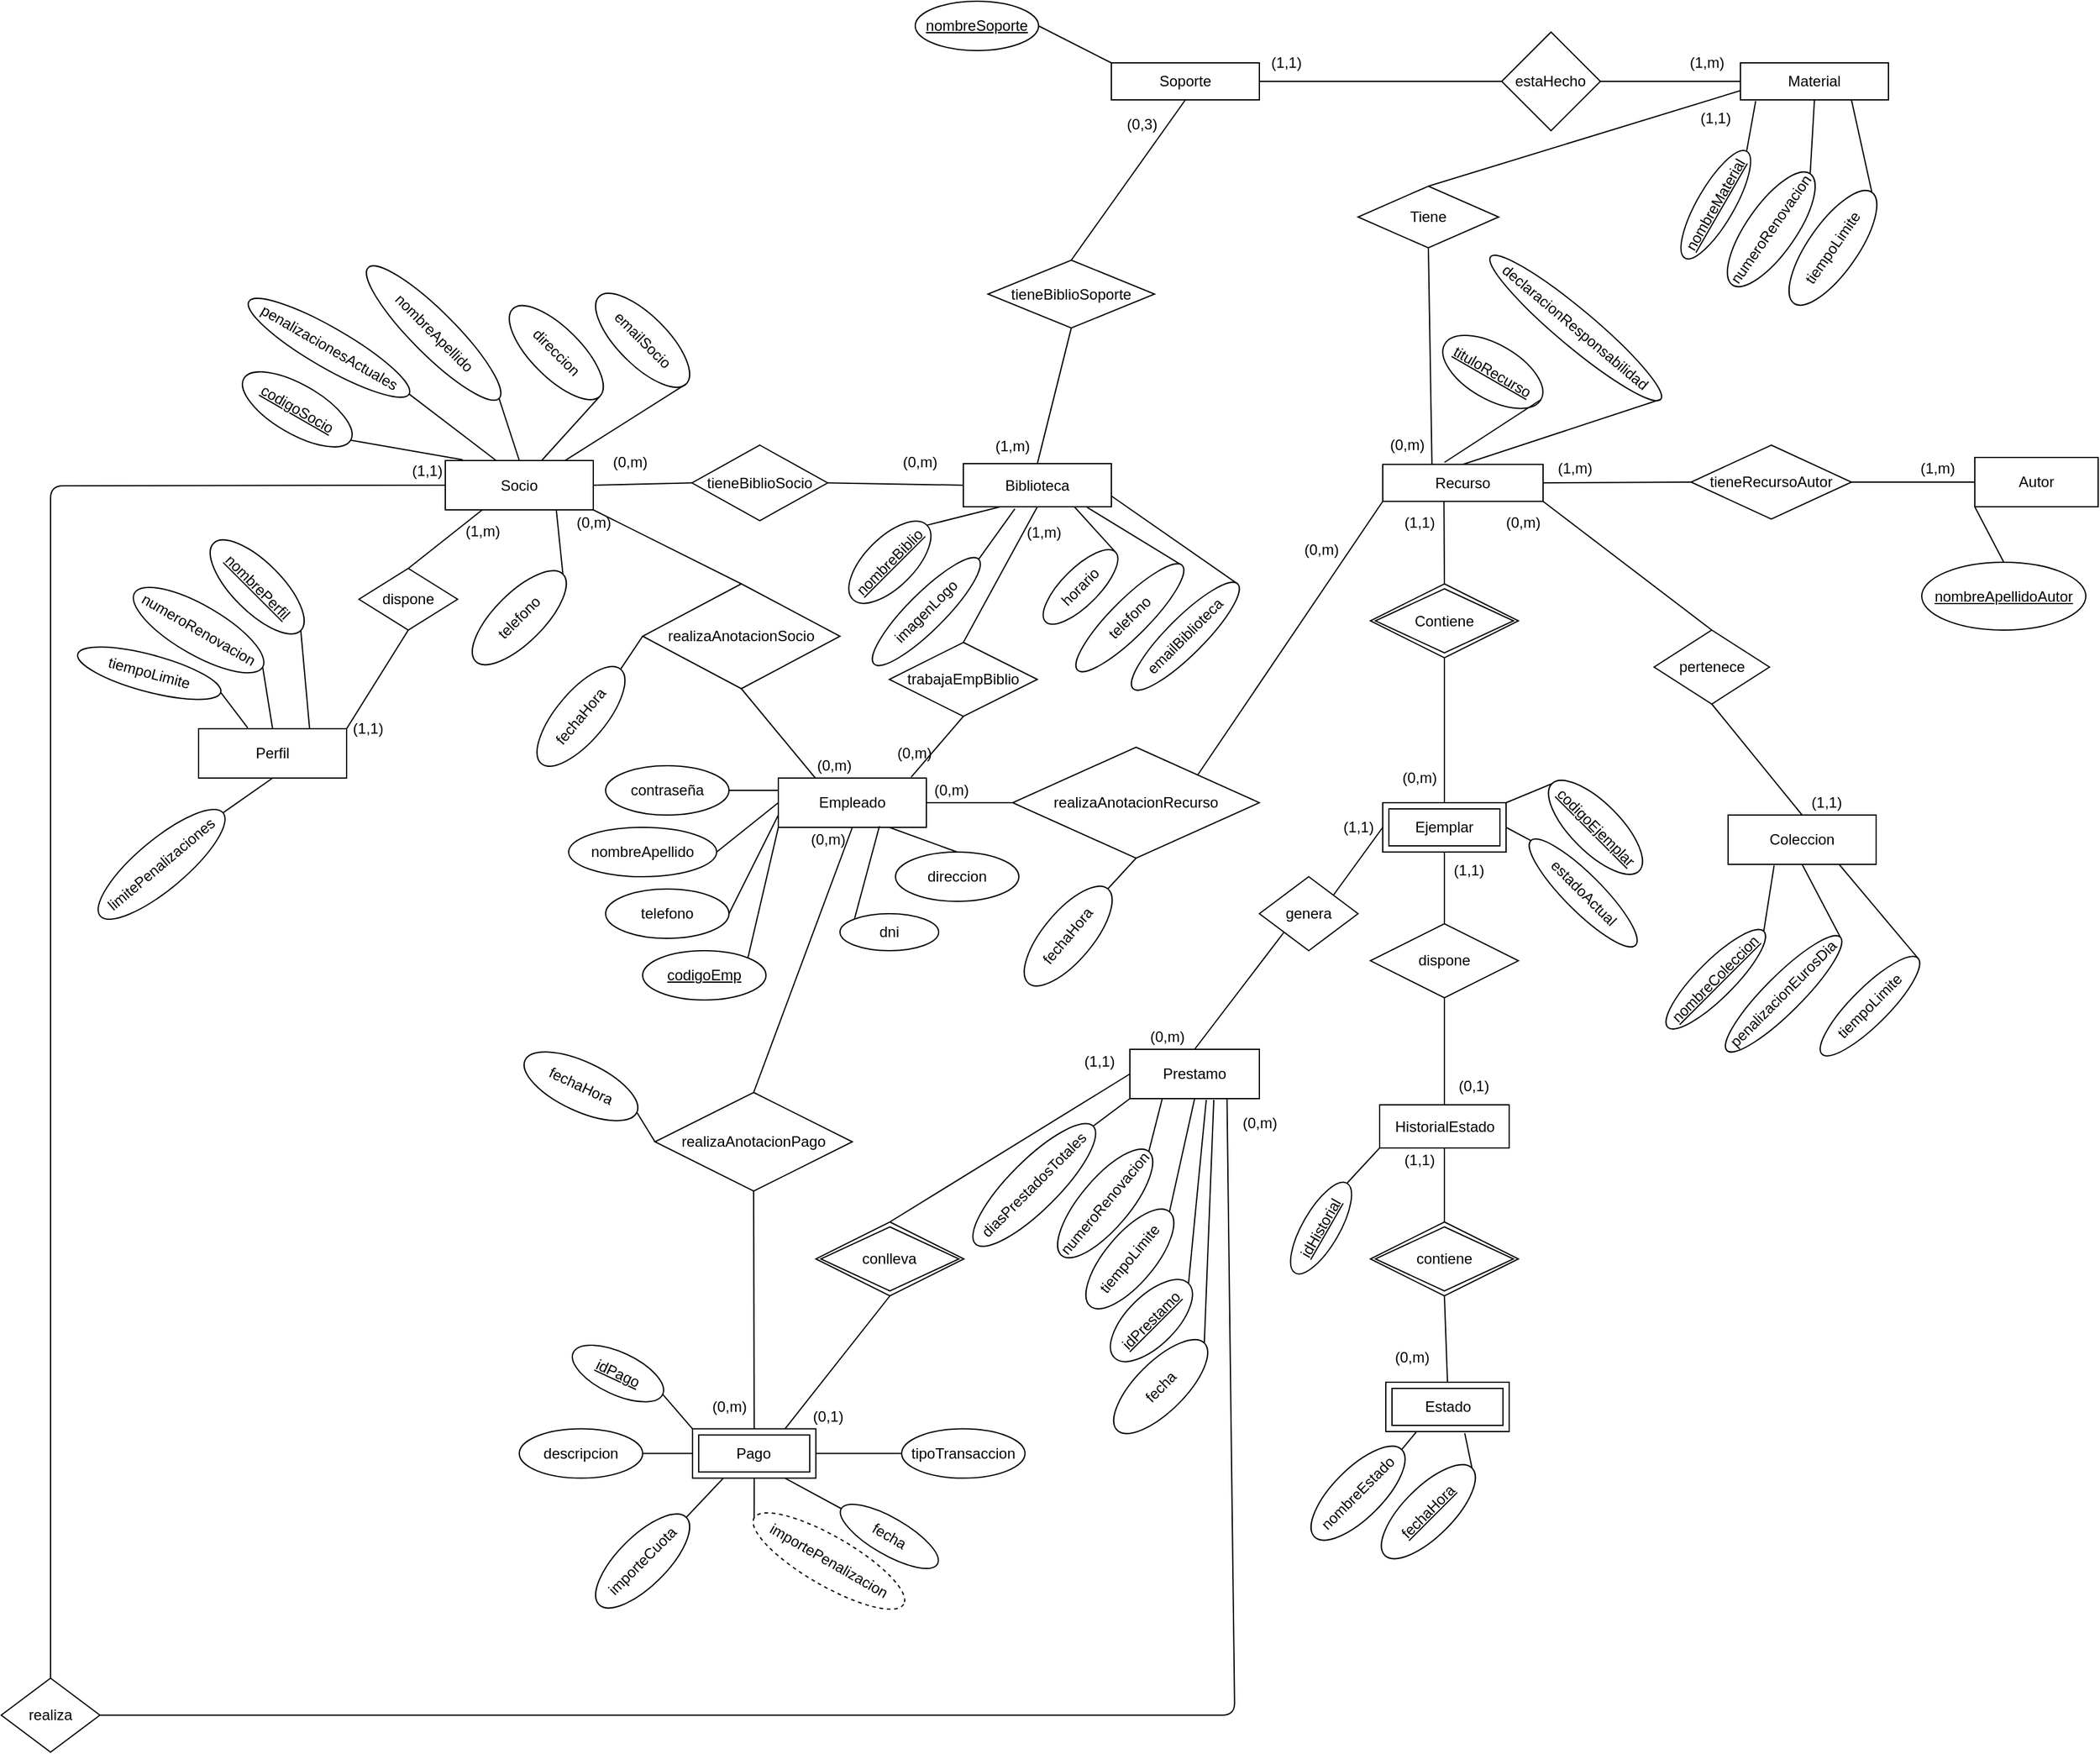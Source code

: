 <mxfile version="13.2.3" type="device"><diagram id="lYw08xDL2tOn-EIIfp8Q" name="Page-1"><mxGraphModel dx="2737" dy="2239" grid="1" gridSize="10" guides="1" tooltips="1" connect="1" arrows="1" fold="1" page="1" pageScale="1" pageWidth="827" pageHeight="1169" math="0" shadow="0"><root><mxCell id="0"/><mxCell id="1" parent="0"/><mxCell id="jGELF_K7Dp2h4Xt97F0r-1" value="Biblioteca" style="rounded=0;whiteSpace=wrap;html=1;" parent="1" vertex="1"><mxGeometry x="50" y="75" width="120" height="35" as="geometry"/></mxCell><mxCell id="jGELF_K7Dp2h4Xt97F0r-4" value="Recurso" style="rounded=0;whiteSpace=wrap;html=1;" parent="1" vertex="1"><mxGeometry x="390" y="75.63" width="130" height="30" as="geometry"/></mxCell><mxCell id="jGELF_K7Dp2h4Xt97F0r-10" value="" style="endArrow=none;html=1;exitX=0.5;exitY=1;exitDx=0;exitDy=0;entryX=0.5;entryY=0;entryDx=0;entryDy=0;" parent="1" source="jGELF_K7Dp2h4Xt97F0r-206" target="jGELF_K7Dp2h4Xt97F0r-203" edge="1"><mxGeometry width="50" height="50" relative="1" as="geometry"><mxPoint x="430" y="255" as="sourcePoint"/><mxPoint x="438.636" y="350" as="targetPoint"/></mxGeometry></mxCell><mxCell id="jGELF_K7Dp2h4Xt97F0r-13" value="" style="endArrow=none;html=1;exitX=0.382;exitY=1.011;exitDx=0;exitDy=0;entryX=0.5;entryY=0;entryDx=0;entryDy=0;exitPerimeter=0;" parent="1" source="jGELF_K7Dp2h4Xt97F0r-4" target="jGELF_K7Dp2h4Xt97F0r-206" edge="1"><mxGeometry width="50" height="50" relative="1" as="geometry"><mxPoint x="460" y="80" as="sourcePoint"/><mxPoint x="430" y="175" as="targetPoint"/></mxGeometry></mxCell><mxCell id="jGELF_K7Dp2h4Xt97F0r-26" value="" style="endArrow=none;html=1;entryX=0.5;entryY=1;entryDx=0;entryDy=0;exitX=0.5;exitY=0;exitDx=0;exitDy=0;" parent="1" source="4vIxwTHOeJKbY4NAeaMu-12" target="jGELF_K7Dp2h4Xt97F0r-203" edge="1"><mxGeometry width="50" height="50" relative="1" as="geometry"><mxPoint x="440" y="450" as="sourcePoint"/><mxPoint x="440" y="380" as="targetPoint"/></mxGeometry></mxCell><mxCell id="jGELF_K7Dp2h4Xt97F0r-29" value="" style="endArrow=none;html=1;entryX=0.5;entryY=1;entryDx=0;entryDy=0;exitX=0.5;exitY=0;exitDx=0;exitDy=0;" parent="1" source="4vIxwTHOeJKbY4NAeaMu-10" target="4vIxwTHOeJKbY4NAeaMu-12" edge="1"><mxGeometry width="50" height="50" relative="1" as="geometry"><mxPoint x="440" y="590" as="sourcePoint"/><mxPoint x="440" y="510" as="targetPoint"/></mxGeometry></mxCell><mxCell id="jGELF_K7Dp2h4Xt97F0r-30" value="" style="endArrow=none;html=1;entryX=0.5;entryY=1;entryDx=0;entryDy=0;exitX=0.5;exitY=0;exitDx=0;exitDy=0;" parent="1" source="jGELF_K7Dp2h4Xt97F0r-194" target="4vIxwTHOeJKbY4NAeaMu-10" edge="1"><mxGeometry width="50" height="50" relative="1" as="geometry"><mxPoint x="440" y="670" as="sourcePoint"/><mxPoint x="440" y="630" as="targetPoint"/></mxGeometry></mxCell><mxCell id="jGELF_K7Dp2h4Xt97F0r-31" value="" style="endArrow=none;html=1;entryX=0;entryY=0.5;entryDx=0;entryDy=0;exitX=1;exitY=0;exitDx=0;exitDy=0;" parent="1" source="jGELF_K7Dp2h4Xt97F0r-33" target="jGELF_K7Dp2h4Xt97F0r-203" edge="1"><mxGeometry width="50" height="50" relative="1" as="geometry"><mxPoint x="230" y="360" as="sourcePoint"/><mxPoint x="380" y="365" as="targetPoint"/></mxGeometry></mxCell><mxCell id="jGELF_K7Dp2h4Xt97F0r-33" value="genera" style="rhombus;whiteSpace=wrap;html=1;" parent="1" vertex="1"><mxGeometry x="290" y="410" width="80" height="60" as="geometry"/></mxCell><mxCell id="jGELF_K7Dp2h4Xt97F0r-34" value="" style="endArrow=none;html=1;entryX=0;entryY=1;entryDx=0;entryDy=0;exitX=0.5;exitY=0;exitDx=0;exitDy=0;" parent="1" source="4vIxwTHOeJKbY4NAeaMu-9" target="jGELF_K7Dp2h4Xt97F0r-33" edge="1"><mxGeometry width="50" height="50" relative="1" as="geometry"><mxPoint x="240" y="550" as="sourcePoint"/><mxPoint x="280" y="420" as="targetPoint"/></mxGeometry></mxCell><mxCell id="jGELF_K7Dp2h4Xt97F0r-38" value="" style="endArrow=none;html=1;entryX=0.5;entryY=1;entryDx=0;entryDy=0;exitX=0.5;exitY=0;exitDx=0;exitDy=0;" parent="1" source="jGELF_K7Dp2h4Xt97F0r-191" target="jGELF_K7Dp2h4Xt97F0r-194" edge="1"><mxGeometry width="50" height="50" relative="1" as="geometry"><mxPoint x="364" y="820" as="sourcePoint"/><mxPoint x="440" y="730" as="targetPoint"/></mxGeometry></mxCell><mxCell id="jGELF_K7Dp2h4Xt97F0r-40" value="Empleado" style="rounded=0;whiteSpace=wrap;html=1;" parent="1" vertex="1"><mxGeometry x="-100" y="330" width="120" height="40" as="geometry"/></mxCell><mxCell id="jGELF_K7Dp2h4Xt97F0r-44" value="" style="endArrow=none;html=1;entryX=0.5;entryY=1;entryDx=0;entryDy=0;exitX=0.5;exitY=0;exitDx=0;exitDy=0;" parent="1" source="jGELF_K7Dp2h4Xt97F0r-45" target="jGELF_K7Dp2h4Xt97F0r-1" edge="1"><mxGeometry width="50" height="50" relative="1" as="geometry"><mxPoint x="-70" y="260" as="sourcePoint"/><mxPoint x="80" y="200" as="targetPoint"/></mxGeometry></mxCell><mxCell id="jGELF_K7Dp2h4Xt97F0r-45" value="trabajaEmpBiblio" style="rhombus;whiteSpace=wrap;html=1;" parent="1" vertex="1"><mxGeometry x="-10" y="220" width="120" height="60" as="geometry"/></mxCell><mxCell id="jGELF_K7Dp2h4Xt97F0r-46" value="" style="endArrow=none;html=1;entryX=0.5;entryY=1;entryDx=0;entryDy=0;exitX=0.898;exitY=-0.021;exitDx=0;exitDy=0;exitPerimeter=0;" parent="1" source="jGELF_K7Dp2h4Xt97F0r-40" target="jGELF_K7Dp2h4Xt97F0r-45" edge="1"><mxGeometry width="50" height="50" relative="1" as="geometry"><mxPoint x="30" y="390" as="sourcePoint"/><mxPoint x="80" y="340" as="targetPoint"/></mxGeometry></mxCell><mxCell id="jGELF_K7Dp2h4Xt97F0r-50" value="Socio" style="rounded=0;whiteSpace=wrap;html=1;" parent="1" vertex="1"><mxGeometry x="-370" y="72.5" width="120" height="40" as="geometry"/></mxCell><mxCell id="jGELF_K7Dp2h4Xt97F0r-51" value="" style="endArrow=none;html=1;exitX=1;exitY=0.5;exitDx=0;exitDy=0;entryX=0;entryY=0.5;entryDx=0;entryDy=0;" parent="1" source="jGELF_K7Dp2h4Xt97F0r-52" target="jGELF_K7Dp2h4Xt97F0r-1" edge="1"><mxGeometry width="50" height="50" relative="1" as="geometry"><mxPoint x="130" y="180" as="sourcePoint"/><mxPoint x="70" y="90" as="targetPoint"/></mxGeometry></mxCell><mxCell id="jGELF_K7Dp2h4Xt97F0r-52" value="tieneBiblioSocio" style="rhombus;whiteSpace=wrap;html=1;" parent="1" vertex="1"><mxGeometry x="-170" y="60" width="110" height="61.25" as="geometry"/></mxCell><mxCell id="jGELF_K7Dp2h4Xt97F0r-53" value="" style="endArrow=none;html=1;entryX=0;entryY=0.5;entryDx=0;entryDy=0;exitX=1;exitY=0.5;exitDx=0;exitDy=0;" parent="1" source="jGELF_K7Dp2h4Xt97F0r-50" target="jGELF_K7Dp2h4Xt97F0r-52" edge="1"><mxGeometry width="50" height="50" relative="1" as="geometry"><mxPoint x="60" y="170" as="sourcePoint"/><mxPoint x="110" y="120" as="targetPoint"/></mxGeometry></mxCell><mxCell id="jGELF_K7Dp2h4Xt97F0r-60" value="" style="endArrow=none;html=1;exitX=1;exitY=0.5;exitDx=0;exitDy=0;entryX=0;entryY=0.5;entryDx=0;entryDy=0;" parent="1" source="jGELF_K7Dp2h4Xt97F0r-40" target="jGELF_K7Dp2h4Xt97F0r-61" edge="1"><mxGeometry width="50" height="50" relative="1" as="geometry"><mxPoint x="-40" y="570" as="sourcePoint"/><mxPoint x="160" y="390" as="targetPoint"/></mxGeometry></mxCell><mxCell id="jGELF_K7Dp2h4Xt97F0r-61" value="realizaAnotacionRecurso" style="rhombus;whiteSpace=wrap;html=1;" parent="1" vertex="1"><mxGeometry x="90" y="305" width="200" height="90" as="geometry"/></mxCell><mxCell id="jGELF_K7Dp2h4Xt97F0r-62" value="" style="endArrow=none;html=1;exitX=1;exitY=0;exitDx=0;exitDy=0;entryX=0;entryY=1;entryDx=0;entryDy=0;" parent="1" source="jGELF_K7Dp2h4Xt97F0r-61" target="jGELF_K7Dp2h4Xt97F0r-4" edge="1"><mxGeometry width="50" height="50" relative="1" as="geometry"><mxPoint x="60" y="340" as="sourcePoint"/><mxPoint x="110" y="290" as="targetPoint"/></mxGeometry></mxCell><mxCell id="jGELF_K7Dp2h4Xt97F0r-63" value="" style="endArrow=none;html=1;entryX=1;entryY=1;entryDx=0;entryDy=0;exitX=0.5;exitY=0;exitDx=0;exitDy=0;" parent="1" source="jGELF_K7Dp2h4Xt97F0r-64" target="jGELF_K7Dp2h4Xt97F0r-50" edge="1"><mxGeometry width="50" height="50" relative="1" as="geometry"><mxPoint x="-310" y="270" as="sourcePoint"/><mxPoint x="110" y="290" as="targetPoint"/></mxGeometry></mxCell><mxCell id="jGELF_K7Dp2h4Xt97F0r-64" value="realizaAnotacionSocio" style="rhombus;whiteSpace=wrap;html=1;" parent="1" vertex="1"><mxGeometry x="-210" y="172.5" width="160" height="85" as="geometry"/></mxCell><mxCell id="jGELF_K7Dp2h4Xt97F0r-65" value="" style="endArrow=none;html=1;entryX=0.5;entryY=1;entryDx=0;entryDy=0;exitX=0.25;exitY=0;exitDx=0;exitDy=0;" parent="1" source="jGELF_K7Dp2h4Xt97F0r-40" target="jGELF_K7Dp2h4Xt97F0r-64" edge="1"><mxGeometry width="50" height="50" relative="1" as="geometry"><mxPoint x="-170" y="570" as="sourcePoint"/><mxPoint x="110" y="620" as="targetPoint"/></mxGeometry></mxCell><mxCell id="jGELF_K7Dp2h4Xt97F0r-74" value="" style="endArrow=none;html=1;entryX=0;entryY=0.5;entryDx=0;entryDy=0;exitX=0.5;exitY=0;exitDx=0;exitDy=0;" parent="1" source="kVl1uM8LVe6dWOpL55aZ-2" target="4vIxwTHOeJKbY4NAeaMu-9" edge="1"><mxGeometry width="50" height="50" relative="1" as="geometry"><mxPoint x="340" y="780" as="sourcePoint"/><mxPoint x="215" y="590" as="targetPoint"/></mxGeometry></mxCell><mxCell id="jGELF_K7Dp2h4Xt97F0r-78" value="" style="endArrow=none;html=1;exitX=0.75;exitY=0;exitDx=0;exitDy=0;entryX=0.5;entryY=1;entryDx=0;entryDy=0;" parent="1" source="kVl1uM8LVe6dWOpL55aZ-1" target="kVl1uM8LVe6dWOpL55aZ-2" edge="1"><mxGeometry width="50" height="50" relative="1" as="geometry"><mxPoint x="-40" y="860" as="sourcePoint"/><mxPoint x="-20" y="760" as="targetPoint"/></mxGeometry></mxCell><mxCell id="jGELF_K7Dp2h4Xt97F0r-79" value="realizaAnotacionPago" style="rhombus;whiteSpace=wrap;html=1;" parent="1" vertex="1"><mxGeometry x="-200" y="585" width="160" height="80" as="geometry"/></mxCell><mxCell id="jGELF_K7Dp2h4Xt97F0r-80" value="" style="endArrow=none;html=1;entryX=0.5;entryY=1;entryDx=0;entryDy=0;exitX=0.5;exitY=0;exitDx=0;exitDy=0;" parent="1" source="jGELF_K7Dp2h4Xt97F0r-79" target="jGELF_K7Dp2h4Xt97F0r-40" edge="1"><mxGeometry width="50" height="50" relative="1" as="geometry"><mxPoint x="260" y="670" as="sourcePoint"/><mxPoint x="-100" y="610" as="targetPoint"/></mxGeometry></mxCell><mxCell id="jGELF_K7Dp2h4Xt97F0r-81" value="" style="endArrow=none;html=1;entryX=0.5;entryY=1;entryDx=0;entryDy=0;exitX=0.5;exitY=0;exitDx=0;exitDy=0;" parent="1" source="kVl1uM8LVe6dWOpL55aZ-1" target="jGELF_K7Dp2h4Xt97F0r-79" edge="1"><mxGeometry width="50" height="50" relative="1" as="geometry"><mxPoint x="-100" y="860" as="sourcePoint"/><mxPoint x="310" y="620" as="targetPoint"/></mxGeometry></mxCell><mxCell id="jGELF_K7Dp2h4Xt97F0r-84" value="realiza" style="rhombus;whiteSpace=wrap;html=1;" parent="1" vertex="1"><mxGeometry x="-730" y="1060" width="80" height="60" as="geometry"/></mxCell><mxCell id="jGELF_K7Dp2h4Xt97F0r-85" value="" style="endArrow=none;html=1;entryX=0;entryY=0.5;entryDx=0;entryDy=0;exitX=0.5;exitY=0;exitDx=0;exitDy=0;" parent="1" source="jGELF_K7Dp2h4Xt97F0r-84" target="jGELF_K7Dp2h4Xt97F0r-50" edge="1"><mxGeometry width="50" height="50" relative="1" as="geometry"><mxPoint x="260" y="690" as="sourcePoint"/><mxPoint x="310" y="640" as="targetPoint"/><Array as="points"><mxPoint x="-690" y="93"/></Array></mxGeometry></mxCell><mxCell id="jGELF_K7Dp2h4Xt97F0r-86" value="" style="endArrow=none;html=1;exitX=1;exitY=0.5;exitDx=0;exitDy=0;entryX=0.75;entryY=1;entryDx=0;entryDy=0;" parent="1" source="jGELF_K7Dp2h4Xt97F0r-84" target="4vIxwTHOeJKbY4NAeaMu-9" edge="1"><mxGeometry width="50" height="50" relative="1" as="geometry"><mxPoint x="260" y="890" as="sourcePoint"/><mxPoint x="265" y="590" as="targetPoint"/><Array as="points"><mxPoint x="-180" y="1090"/><mxPoint x="270" y="1090"/></Array></mxGeometry></mxCell><mxCell id="jGELF_K7Dp2h4Xt97F0r-108" value="Perfil" style="rounded=0;whiteSpace=wrap;html=1;" parent="1" vertex="1"><mxGeometry x="-570" y="290" width="120" height="40" as="geometry"/></mxCell><mxCell id="jGELF_K7Dp2h4Xt97F0r-112" value="" style="endArrow=none;html=1;entryX=1;entryY=1;entryDx=0;entryDy=0;exitX=0.5;exitY=0;exitDx=0;exitDy=0;" parent="1" source="jGELF_K7Dp2h4Xt97F0r-114" target="jGELF_K7Dp2h4Xt97F0r-4" edge="1"><mxGeometry width="50" height="50" relative="1" as="geometry"><mxPoint x="640" y="610" as="sourcePoint"/><mxPoint x="370" y="360" as="targetPoint"/></mxGeometry></mxCell><mxCell id="jGELF_K7Dp2h4Xt97F0r-113" value="Coleccion" style="rounded=0;whiteSpace=wrap;html=1;" parent="1" vertex="1"><mxGeometry x="670" y="360" width="120" height="40" as="geometry"/></mxCell><mxCell id="jGELF_K7Dp2h4Xt97F0r-114" value="pertenece" style="rhombus;whiteSpace=wrap;html=1;" parent="1" vertex="1"><mxGeometry x="610" y="210" width="93.54" height="60" as="geometry"/></mxCell><mxCell id="jGELF_K7Dp2h4Xt97F0r-115" value="" style="endArrow=none;html=1;entryX=0.5;entryY=1;entryDx=0;entryDy=0;exitX=0.5;exitY=0;exitDx=0;exitDy=0;" parent="1" source="jGELF_K7Dp2h4Xt97F0r-113" target="jGELF_K7Dp2h4Xt97F0r-114" edge="1"><mxGeometry width="50" height="50" relative="1" as="geometry"><mxPoint x="190" y="440" as="sourcePoint"/><mxPoint x="240" y="390" as="targetPoint"/></mxGeometry></mxCell><mxCell id="jGELF_K7Dp2h4Xt97F0r-118" value="&lt;u&gt;nombreColeccion&lt;/u&gt;" style="ellipse;whiteSpace=wrap;html=1;strokeColor=#000000;fillColor=#ffffff;gradientColor=#ffffff;rotation=-45;" parent="1" vertex="1"><mxGeometry x="605" y="478.17" width="110" height="30" as="geometry"/></mxCell><mxCell id="jGELF_K7Dp2h4Xt97F0r-119" value="" style="endArrow=none;html=1;exitX=1;exitY=0.5;exitDx=0;exitDy=0;entryX=0.311;entryY=1.021;entryDx=0;entryDy=0;entryPerimeter=0;" parent="1" source="jGELF_K7Dp2h4Xt97F0r-118" target="jGELF_K7Dp2h4Xt97F0r-113" edge="1"><mxGeometry width="50" height="50" relative="1" as="geometry"><mxPoint x="720" y="740" as="sourcePoint"/><mxPoint x="630" y="750" as="targetPoint"/></mxGeometry></mxCell><mxCell id="jGELF_K7Dp2h4Xt97F0r-120" value="penalizacionEurosDia" style="ellipse;whiteSpace=wrap;html=1;strokeColor=#000000;fillColor=#ffffff;gradientColor=#ffffff;rotation=-45;" parent="1" vertex="1"><mxGeometry x="650" y="490.0" width="130" height="30" as="geometry"/></mxCell><mxCell id="jGELF_K7Dp2h4Xt97F0r-121" value="" style="endArrow=none;html=1;exitX=1;exitY=0.5;exitDx=0;exitDy=0;entryX=0.5;entryY=1;entryDx=0;entryDy=0;" parent="1" source="jGELF_K7Dp2h4Xt97F0r-120" target="jGELF_K7Dp2h4Xt97F0r-113" edge="1"><mxGeometry width="50" height="50" relative="1" as="geometry"><mxPoint x="720" y="740" as="sourcePoint"/><mxPoint x="665" y="713" as="targetPoint"/></mxGeometry></mxCell><mxCell id="jGELF_K7Dp2h4Xt97F0r-123" value="numeroRenovacion" style="ellipse;whiteSpace=wrap;html=1;strokeColor=#000000;fillColor=#ffffff;gradientColor=#ffffff;rotation=30;" parent="1" vertex="1"><mxGeometry x="-630" y="190" width="120" height="40" as="geometry"/></mxCell><mxCell id="jGELF_K7Dp2h4Xt97F0r-128" value="" style="endArrow=none;html=1;entryX=0.5;entryY=0;entryDx=0;entryDy=0;exitX=1;exitY=0.5;exitDx=0;exitDy=0;" parent="1" source="jGELF_K7Dp2h4Xt97F0r-123" target="jGELF_K7Dp2h4Xt97F0r-108" edge="1"><mxGeometry width="50" height="50" relative="1" as="geometry"><mxPoint x="-370" y="230" as="sourcePoint"/><mxPoint x="-320" y="180" as="targetPoint"/></mxGeometry></mxCell><mxCell id="jGELF_K7Dp2h4Xt97F0r-131" value="numeroRenovacion" style="ellipse;whiteSpace=wrap;html=1;align=center;strokeColor=#000000;fillColor=#ffffff;gradientColor=#ffffff;rotation=-50;" parent="1" vertex="1"><mxGeometry x="110" y="655" width="110" height="40" as="geometry"/></mxCell><mxCell id="jGELF_K7Dp2h4Xt97F0r-133" value="" style="endArrow=none;html=1;exitX=1;exitY=0.5;exitDx=0;exitDy=0;entryX=0.25;entryY=1;entryDx=0;entryDy=0;" parent="1" source="jGELF_K7Dp2h4Xt97F0r-131" target="4vIxwTHOeJKbY4NAeaMu-9" edge="1"><mxGeometry width="50" height="50" relative="1" as="geometry"><mxPoint x="140" y="730" as="sourcePoint"/><mxPoint x="211" y="610" as="targetPoint"/></mxGeometry></mxCell><mxCell id="jGELF_K7Dp2h4Xt97F0r-134" value="tiempoLimite" style="ellipse;whiteSpace=wrap;html=1;align=center;strokeColor=#000000;fillColor=#ffffff;gradientColor=#ffffff;rotation=-50;" parent="1" vertex="1"><mxGeometry x="135" y="700" width="100" height="40" as="geometry"/></mxCell><mxCell id="jGELF_K7Dp2h4Xt97F0r-135" value="" style="endArrow=none;html=1;entryX=0.5;entryY=1;entryDx=0;entryDy=0;exitX=1;exitY=0.5;exitDx=0;exitDy=0;" parent="1" source="jGELF_K7Dp2h4Xt97F0r-134" target="4vIxwTHOeJKbY4NAeaMu-9" edge="1"><mxGeometry width="50" height="50" relative="1" as="geometry"><mxPoint x="140" y="730" as="sourcePoint"/><mxPoint x="240" y="590" as="targetPoint"/></mxGeometry></mxCell><mxCell id="jGELF_K7Dp2h4Xt97F0r-136" value="&lt;font style=&quot;font-size: 12px&quot;&gt;tiempoLimite&lt;br&gt;&lt;/font&gt;" style="ellipse;whiteSpace=wrap;html=1;strokeColor=#000000;fillColor=#ffffff;gradientColor=#ffffff;rotation=-55;" parent="1" vertex="1"><mxGeometry x="700" y="-120" width="110" height="40" as="geometry"/></mxCell><mxCell id="jGELF_K7Dp2h4Xt97F0r-138" value="&lt;font style=&quot;font-size: 12px&quot;&gt;tiempoLimite&lt;br&gt;&lt;/font&gt;" style="ellipse;whiteSpace=wrap;html=1;strokeColor=#000000;fillColor=#ffffff;gradientColor=#ffffff;rotation=-45;" parent="1" vertex="1"><mxGeometry x="730" y="500" width="110" height="30" as="geometry"/></mxCell><mxCell id="jGELF_K7Dp2h4Xt97F0r-139" value="" style="endArrow=none;html=1;entryX=0.75;entryY=1;entryDx=0;entryDy=0;exitX=1;exitY=0.5;exitDx=0;exitDy=0;" parent="1" source="jGELF_K7Dp2h4Xt97F0r-138" target="jGELF_K7Dp2h4Xt97F0r-113" edge="1"><mxGeometry width="50" height="50" relative="1" as="geometry"><mxPoint x="520" y="900" as="sourcePoint"/><mxPoint x="570" y="850" as="targetPoint"/></mxGeometry></mxCell><mxCell id="jGELF_K7Dp2h4Xt97F0r-140" value="tiempoLimite" style="ellipse;whiteSpace=wrap;html=1;strokeColor=#000000;fillColor=#ffffff;gradientColor=#ffffff;rotation=15;" parent="1" vertex="1"><mxGeometry x="-670" y="230" width="120" height="30" as="geometry"/></mxCell><mxCell id="jGELF_K7Dp2h4Xt97F0r-142" value="" style="endArrow=none;html=1;exitX=1;exitY=0.5;exitDx=0;exitDy=0;entryX=0.332;entryY=-0.016;entryDx=0;entryDy=0;entryPerimeter=0;" parent="1" source="jGELF_K7Dp2h4Xt97F0r-140" target="jGELF_K7Dp2h4Xt97F0r-108" edge="1"><mxGeometry width="50" height="50" relative="1" as="geometry"><mxPoint x="-450" y="310" as="sourcePoint"/><mxPoint x="-400" y="260" as="targetPoint"/></mxGeometry></mxCell><mxCell id="jGELF_K7Dp2h4Xt97F0r-146" value="&lt;u&gt;nombreBiblio&lt;/u&gt;" style="ellipse;whiteSpace=wrap;html=1;strokeColor=#000000;fillColor=#ffffff;gradientColor=#ffffff;rotation=-45;" parent="1" vertex="1"><mxGeometry x="-52.07" y="135" width="85" height="40" as="geometry"/></mxCell><mxCell id="jGELF_K7Dp2h4Xt97F0r-147" value="" style="endArrow=none;html=1;entryX=0.25;entryY=1;entryDx=0;entryDy=0;exitX=1;exitY=0.5;exitDx=0;exitDy=0;" parent="1" source="jGELF_K7Dp2h4Xt97F0r-146" target="jGELF_K7Dp2h4Xt97F0r-1" edge="1"><mxGeometry width="50" height="50" relative="1" as="geometry"><mxPoint x="150" y="330" as="sourcePoint"/><mxPoint x="200" y="280" as="targetPoint"/></mxGeometry></mxCell><mxCell id="jGELF_K7Dp2h4Xt97F0r-149" value="imagenLogo" style="ellipse;whiteSpace=wrap;html=1;strokeColor=#000000;fillColor=#ffffff;gradientColor=#ffffff;rotation=-45;" parent="1" vertex="1"><mxGeometry x="-40" y="180" width="120" height="30" as="geometry"/></mxCell><mxCell id="jGELF_K7Dp2h4Xt97F0r-150" value="" style="endArrow=none;html=1;entryX=0.348;entryY=1.049;entryDx=0;entryDy=0;entryPerimeter=0;exitX=1;exitY=0.5;exitDx=0;exitDy=0;" parent="1" source="jGELF_K7Dp2h4Xt97F0r-149" target="jGELF_K7Dp2h4Xt97F0r-1" edge="1"><mxGeometry width="50" height="50" relative="1" as="geometry"><mxPoint x="150" y="330" as="sourcePoint"/><mxPoint x="200" y="280" as="targetPoint"/></mxGeometry></mxCell><mxCell id="jGELF_K7Dp2h4Xt97F0r-151" value="horario" style="ellipse;whiteSpace=wrap;html=1;strokeColor=#000000;fillColor=#ffffff;gradientColor=#ffffff;rotation=-45;" parent="1" vertex="1"><mxGeometry x="105" y="160" width="80" height="30" as="geometry"/></mxCell><mxCell id="jGELF_K7Dp2h4Xt97F0r-152" value="" style="endArrow=none;html=1;entryX=0.75;entryY=1;entryDx=0;entryDy=0;exitX=1;exitY=0.5;exitDx=0;exitDy=0;" parent="1" source="jGELF_K7Dp2h4Xt97F0r-151" target="jGELF_K7Dp2h4Xt97F0r-1" edge="1"><mxGeometry width="50" height="50" relative="1" as="geometry"><mxPoint x="150" y="330" as="sourcePoint"/><mxPoint x="200" y="280" as="targetPoint"/></mxGeometry></mxCell><mxCell id="jGELF_K7Dp2h4Xt97F0r-153" value="" style="endArrow=none;html=1;entryX=0.836;entryY=1.013;entryDx=0;entryDy=0;entryPerimeter=0;exitX=1;exitY=0.5;exitDx=0;exitDy=0;" parent="1" source="jGELF_K7Dp2h4Xt97F0r-154" target="jGELF_K7Dp2h4Xt97F0r-1" edge="1"><mxGeometry width="50" height="50" relative="1" as="geometry"><mxPoint x="150" y="330" as="sourcePoint"/><mxPoint x="200" y="280" as="targetPoint"/></mxGeometry></mxCell><mxCell id="jGELF_K7Dp2h4Xt97F0r-154" value="telefono" style="ellipse;whiteSpace=wrap;html=1;strokeColor=#000000;fillColor=#ffffff;gradientColor=#ffffff;rotation=-45;" parent="1" vertex="1"><mxGeometry x="125" y="185" width="120" height="30" as="geometry"/></mxCell><mxCell id="jGELF_K7Dp2h4Xt97F0r-155" value="emailBiblioteca" style="ellipse;whiteSpace=wrap;html=1;strokeColor=#000000;fillColor=#ffffff;gradientColor=#ffffff;rotation=-45;" parent="1" vertex="1"><mxGeometry x="170" y="200" width="120" height="30" as="geometry"/></mxCell><mxCell id="jGELF_K7Dp2h4Xt97F0r-156" value="" style="endArrow=none;html=1;entryX=1;entryY=0.75;entryDx=0;entryDy=0;exitX=1;exitY=0.5;exitDx=0;exitDy=0;" parent="1" source="jGELF_K7Dp2h4Xt97F0r-155" target="jGELF_K7Dp2h4Xt97F0r-1" edge="1"><mxGeometry width="50" height="50" relative="1" as="geometry"><mxPoint x="150" y="330" as="sourcePoint"/><mxPoint x="200" y="280" as="targetPoint"/></mxGeometry></mxCell><mxCell id="jGELF_K7Dp2h4Xt97F0r-158" value="&lt;u&gt;tituloRecurso&lt;/u&gt;" style="ellipse;whiteSpace=wrap;html=1;strokeColor=#000000;fillColor=#ffffff;gradientColor=#ffffff;rotation=30;" parent="1" vertex="1"><mxGeometry x="434.25" y="-21.54" width="90" height="44.33" as="geometry"/></mxCell><mxCell id="jGELF_K7Dp2h4Xt97F0r-159" value="" style="endArrow=none;html=1;exitX=1;exitY=0.5;exitDx=0;exitDy=0;entryX=0.385;entryY=-0.054;entryDx=0;entryDy=0;entryPerimeter=0;" parent="1" source="jGELF_K7Dp2h4Xt97F0r-158" target="jGELF_K7Dp2h4Xt97F0r-4" edge="1"><mxGeometry width="50" height="50" relative="1" as="geometry"><mxPoint x="510" y="360" as="sourcePoint"/><mxPoint x="428" y="80" as="targetPoint"/></mxGeometry></mxCell><mxCell id="jGELF_K7Dp2h4Xt97F0r-164" value="" style="endArrow=none;html=1;entryX=0;entryY=0.5;entryDx=0;entryDy=0;exitX=1;exitY=0.5;exitDx=0;exitDy=0;" parent="1" source="4vIxwTHOeJKbY4NAeaMu-2" target="4vIxwTHOeJKbY4NAeaMu-5" edge="1"><mxGeometry width="50" height="50" relative="1" as="geometry"><mxPoint x="780" y="110" as="sourcePoint"/><mxPoint x="860" y="90" as="targetPoint"/></mxGeometry></mxCell><mxCell id="jGELF_K7Dp2h4Xt97F0r-167" value="" style="endArrow=none;html=1;exitX=1;exitY=0.5;exitDx=0;exitDy=0;entryX=0;entryY=0.5;entryDx=0;entryDy=0;" parent="1" source="jGELF_K7Dp2h4Xt97F0r-4" target="4vIxwTHOeJKbY4NAeaMu-2" edge="1"><mxGeometry width="50" height="50" relative="1" as="geometry"><mxPoint x="490" y="20" as="sourcePoint"/><mxPoint x="620" y="100" as="targetPoint"/></mxGeometry></mxCell><mxCell id="jGELF_K7Dp2h4Xt97F0r-169" value="nombreApellidoAutor" style="ellipse;whiteSpace=wrap;html=1;align=center;fontStyle=4;strokeColor=#000000;fillColor=#ffffff;gradientColor=#ffffff;rotation=0;" parent="1" vertex="1"><mxGeometry x="827" y="155" width="133" height="55" as="geometry"/></mxCell><mxCell id="jGELF_K7Dp2h4Xt97F0r-170" value="" style="endArrow=none;html=1;entryX=0.5;entryY=0;entryDx=0;entryDy=0;exitX=0;exitY=1;exitDx=0;exitDy=0;" parent="1" source="4vIxwTHOeJKbY4NAeaMu-5" target="jGELF_K7Dp2h4Xt97F0r-169" edge="1"><mxGeometry width="50" height="50" relative="1" as="geometry"><mxPoint x="850" y="110" as="sourcePoint"/><mxPoint x="540" y="-130" as="targetPoint"/></mxGeometry></mxCell><mxCell id="jGELF_K7Dp2h4Xt97F0r-171" value="declaracionResponsabilidad" style="ellipse;whiteSpace=wrap;html=1;strokeColor=#000000;fillColor=#ffffff;gradientColor=#ffffff;rotation=40;" parent="1" vertex="1"><mxGeometry x="456.46" y="-50" width="180" height="30" as="geometry"/></mxCell><mxCell id="jGELF_K7Dp2h4Xt97F0r-172" value="" style="endArrow=none;html=1;entryX=1;entryY=0.5;entryDx=0;entryDy=0;exitX=0.5;exitY=0;exitDx=0;exitDy=0;" parent="1" source="jGELF_K7Dp2h4Xt97F0r-4" target="jGELF_K7Dp2h4Xt97F0r-171" edge="1"><mxGeometry width="50" height="50" relative="1" as="geometry"><mxPoint x="490" y="20" as="sourcePoint"/><mxPoint x="540" y="-30" as="targetPoint"/></mxGeometry></mxCell><mxCell id="jGELF_K7Dp2h4Xt97F0r-181" value="" style="endArrow=none;html=1;exitX=1;exitY=0;exitDx=0;exitDy=0;entryX=0;entryY=0.5;entryDx=0;entryDy=0;" parent="1" source="jGELF_K7Dp2h4Xt97F0r-203" target="jGELF_K7Dp2h4Xt97F0r-182" edge="1"><mxGeometry width="50" height="50" relative="1" as="geometry"><mxPoint x="410" y="350" as="sourcePoint"/><mxPoint x="400" y="290" as="targetPoint"/></mxGeometry></mxCell><mxCell id="jGELF_K7Dp2h4Xt97F0r-182" value="codigoEjemplar" style="ellipse;whiteSpace=wrap;html=1;align=center;fontStyle=4;rotation=45;" parent="1" vertex="1"><mxGeometry x="512.5" y="350" width="100" height="40" as="geometry"/></mxCell><mxCell id="jGELF_K7Dp2h4Xt97F0r-183" value="" style="endArrow=none;html=1;entryX=0;entryY=0.5;entryDx=0;entryDy=0;exitX=1;exitY=0.5;exitDx=0;exitDy=0;" parent="1" source="jGELF_K7Dp2h4Xt97F0r-203" target="jGELF_K7Dp2h4Xt97F0r-184" edge="1"><mxGeometry width="50" height="50" relative="1" as="geometry"><mxPoint x="500" y="358" as="sourcePoint"/><mxPoint x="480" y="320" as="targetPoint"/></mxGeometry></mxCell><mxCell id="jGELF_K7Dp2h4Xt97F0r-184" value="estadoActual" style="ellipse;whiteSpace=wrap;html=1;rotation=45;" parent="1" vertex="1"><mxGeometry x="492.5" y="408.17" width="120" height="30" as="geometry"/></mxCell><mxCell id="jGELF_K7Dp2h4Xt97F0r-186" value="idHistorial" style="ellipse;whiteSpace=wrap;html=1;align=center;fontStyle=4;strokeColor=#000000;fillColor=#ffffff;gradientColor=#ffffff;rotation=-60;" parent="1" vertex="1"><mxGeometry x="298" y="680" width="84" height="30" as="geometry"/></mxCell><mxCell id="jGELF_K7Dp2h4Xt97F0r-187" value="" style="endArrow=none;html=1;entryX=1;entryY=0.5;entryDx=0;entryDy=0;exitX=0;exitY=1;exitDx=0;exitDy=0;" parent="1" source="4vIxwTHOeJKbY4NAeaMu-10" target="jGELF_K7Dp2h4Xt97F0r-186" edge="1"><mxGeometry width="50" height="50" relative="1" as="geometry"><mxPoint x="407.5" y="590" as="sourcePoint"/><mxPoint x="530" y="560" as="targetPoint"/></mxGeometry></mxCell><mxCell id="jGELF_K7Dp2h4Xt97F0r-190" value="" style="endArrow=none;html=1;exitX=1;exitY=0.5;exitDx=0;exitDy=0;entryX=0.25;entryY=1;entryDx=0;entryDy=0;" parent="1" source="jGELF_K7Dp2h4Xt97F0r-200" target="jGELF_K7Dp2h4Xt97F0r-191" edge="1"><mxGeometry width="50" height="50" relative="1" as="geometry"><mxPoint x="355.355" y="889.645" as="sourcePoint"/><mxPoint x="354" y="851" as="targetPoint"/></mxGeometry></mxCell><mxCell id="jGELF_K7Dp2h4Xt97F0r-191" value="Estado" style="shape=ext;margin=3;double=1;whiteSpace=wrap;html=1;align=center;strokeColor=#000000;fillColor=#ffffff;gradientColor=#ffffff;" parent="1" vertex="1"><mxGeometry x="392.5" y="820.0" width="100" height="40" as="geometry"/></mxCell><mxCell id="jGELF_K7Dp2h4Xt97F0r-194" value="contiene" style="shape=rhombus;double=1;perimeter=rhombusPerimeter;whiteSpace=wrap;html=1;align=center;strokeColor=#000000;fillColor=#ffffff;gradientColor=#ffffff;" parent="1" vertex="1"><mxGeometry x="380" y="690" width="120" height="60" as="geometry"/></mxCell><mxCell id="jGELF_K7Dp2h4Xt97F0r-196" value="" style="endArrow=none;html=1;entryX=0.64;entryY=1.033;entryDx=0;entryDy=0;entryPerimeter=0;exitX=1;exitY=0.5;exitDx=0;exitDy=0;" parent="1" source="jGELF_K7Dp2h4Xt97F0r-197" target="jGELF_K7Dp2h4Xt97F0r-191" edge="1"><mxGeometry width="50" height="50" relative="1" as="geometry"><mxPoint x="415" y="916.699" as="sourcePoint"/><mxPoint x="530" y="800" as="targetPoint"/></mxGeometry></mxCell><mxCell id="jGELF_K7Dp2h4Xt97F0r-197" value="fechaHora" style="ellipse;whiteSpace=wrap;html=1;align=center;fontStyle=4;strokeColor=#000000;fillColor=#ffffff;gradientColor=#ffffff;rotation=-45;" parent="1" vertex="1"><mxGeometry x="377" y="905" width="100" height="40" as="geometry"/></mxCell><mxCell id="jGELF_K7Dp2h4Xt97F0r-200" value="nombreEstado" style="ellipse;whiteSpace=wrap;html=1;align=center;strokeColor=#000000;fillColor=#ffffff;gradientColor=#ffffff;rotation=-45;" parent="1" vertex="1"><mxGeometry x="320" y="890" width="100" height="40" as="geometry"/></mxCell><mxCell id="jGELF_K7Dp2h4Xt97F0r-203" value="Ejemplar" style="shape=ext;margin=3;double=1;whiteSpace=wrap;html=1;align=center;strokeColor=#000000;fillColor=#ffffff;gradientColor=#ffffff;" parent="1" vertex="1"><mxGeometry x="390" y="350" width="100" height="40" as="geometry"/></mxCell><mxCell id="jGELF_K7Dp2h4Xt97F0r-206" value="Contiene" style="shape=rhombus;double=1;perimeter=rhombusPerimeter;whiteSpace=wrap;html=1;align=center;strokeColor=#000000;fillColor=#ffffff;gradientColor=#ffffff;" parent="1" vertex="1"><mxGeometry x="380" y="172.5" width="120" height="60" as="geometry"/></mxCell><mxCell id="jGELF_K7Dp2h4Xt97F0r-210" value="idPrestamo" style="ellipse;whiteSpace=wrap;html=1;align=center;fontStyle=4;strokeColor=#000000;fillColor=#ffffff;gradientColor=#ffffff;rotation=-45;" parent="1" vertex="1"><mxGeometry x="160" y="750" width="85" height="40" as="geometry"/></mxCell><mxCell id="jGELF_K7Dp2h4Xt97F0r-211" value="" style="endArrow=none;html=1;exitX=1;exitY=0.5;exitDx=0;exitDy=0;entryX=0.59;entryY=1.025;entryDx=0;entryDy=0;entryPerimeter=0;" parent="1" source="jGELF_K7Dp2h4Xt97F0r-210" target="4vIxwTHOeJKbY4NAeaMu-9" edge="1"><mxGeometry width="50" height="50" relative="1" as="geometry"><mxPoint x="130" y="800" as="sourcePoint"/><mxPoint x="240" y="610" as="targetPoint"/></mxGeometry></mxCell><mxCell id="jGELF_K7Dp2h4Xt97F0r-212" value="fecha" style="ellipse;whiteSpace=wrap;html=1;align=center;strokeColor=#000000;fillColor=#ffffff;gradientColor=#ffffff;rotation=-45;" parent="1" vertex="1"><mxGeometry x="160" y="803.54" width="100" height="40" as="geometry"/></mxCell><mxCell id="jGELF_K7Dp2h4Xt97F0r-213" value="" style="endArrow=none;html=1;exitX=1;exitY=0.5;exitDx=0;exitDy=0;entryX=0.648;entryY=1.025;entryDx=0;entryDy=0;entryPerimeter=0;" parent="1" source="jGELF_K7Dp2h4Xt97F0r-212" target="4vIxwTHOeJKbY4NAeaMu-9" edge="1"><mxGeometry width="50" height="50" relative="1" as="geometry"><mxPoint x="110" y="790" as="sourcePoint"/><mxPoint x="256.9" y="589.96" as="targetPoint"/></mxGeometry></mxCell><mxCell id="jGELF_K7Dp2h4Xt97F0r-214" value="idPago" style="ellipse;whiteSpace=wrap;html=1;align=center;fontStyle=4;strokeColor=#000000;fillColor=#ffffff;gradientColor=#ffffff;rotation=25;" parent="1" vertex="1"><mxGeometry x="-270" y="795.77" width="80" height="34.23" as="geometry"/></mxCell><mxCell id="jGELF_K7Dp2h4Xt97F0r-216" value="" style="endArrow=none;html=1;exitX=1;exitY=0.5;exitDx=0;exitDy=0;entryX=0;entryY=0;entryDx=0;entryDy=0;" parent="1" source="jGELF_K7Dp2h4Xt97F0r-214" target="kVl1uM8LVe6dWOpL55aZ-1" edge="1"><mxGeometry width="50" height="50" relative="1" as="geometry"><mxPoint x="-110" y="790" as="sourcePoint"/><mxPoint x="-139.96" y="860" as="targetPoint"/></mxGeometry></mxCell><mxCell id="jGELF_K7Dp2h4Xt97F0r-217" value="importeCuota" style="ellipse;whiteSpace=wrap;html=1;align=center;strokeColor=#000000;fillColor=#ffffff;gradientColor=#ffffff;rotation=-45;" parent="1" vertex="1"><mxGeometry x="-260" y="945" width="100" height="40" as="geometry"/></mxCell><mxCell id="jGELF_K7Dp2h4Xt97F0r-218" value="" style="endArrow=none;html=1;entryX=0.25;entryY=1;entryDx=0;entryDy=0;exitX=1;exitY=0.5;exitDx=0;exitDy=0;" parent="1" source="jGELF_K7Dp2h4Xt97F0r-217" target="kVl1uM8LVe6dWOpL55aZ-1" edge="1"><mxGeometry width="50" height="50" relative="1" as="geometry"><mxPoint x="-110" y="960" as="sourcePoint"/><mxPoint x="-130" y="900" as="targetPoint"/></mxGeometry></mxCell><mxCell id="jGELF_K7Dp2h4Xt97F0r-219" value="descripcion" style="ellipse;whiteSpace=wrap;html=1;align=center;strokeColor=#000000;fillColor=#ffffff;gradientColor=#ffffff;rotation=0;" parent="1" vertex="1"><mxGeometry x="-310" y="857.77" width="100" height="40" as="geometry"/></mxCell><mxCell id="jGELF_K7Dp2h4Xt97F0r-220" value="" style="endArrow=none;html=1;entryX=0;entryY=0.5;entryDx=0;entryDy=0;exitX=1;exitY=0.5;exitDx=0;exitDy=0;" parent="1" source="jGELF_K7Dp2h4Xt97F0r-219" target="kVl1uM8LVe6dWOpL55aZ-1" edge="1"><mxGeometry width="50" height="50" relative="1" as="geometry"><mxPoint x="-110" y="960" as="sourcePoint"/><mxPoint x="-160" y="900" as="targetPoint"/></mxGeometry></mxCell><mxCell id="jGELF_K7Dp2h4Xt97F0r-221" value="fecha" style="ellipse;whiteSpace=wrap;html=1;align=center;strokeColor=#000000;fillColor=#ffffff;gradientColor=#ffffff;rotation=30;" parent="1" vertex="1"><mxGeometry x="-55" y="930" width="90" height="30" as="geometry"/></mxCell><mxCell id="jGELF_K7Dp2h4Xt97F0r-223" value="" style="endArrow=none;html=1;entryX=0.75;entryY=1;entryDx=0;entryDy=0;exitX=0;exitY=0.5;exitDx=0;exitDy=0;" parent="1" source="jGELF_K7Dp2h4Xt97F0r-221" target="kVl1uM8LVe6dWOpL55aZ-1" edge="1"><mxGeometry width="50" height="50" relative="1" as="geometry"><mxPoint x="-110" y="960" as="sourcePoint"/><mxPoint x="-40" y="900" as="targetPoint"/></mxGeometry></mxCell><mxCell id="jGELF_K7Dp2h4Xt97F0r-224" value="tipoTransaccion" style="ellipse;whiteSpace=wrap;html=1;align=center;strokeColor=#000000;fillColor=#ffffff;gradientColor=#ffffff;" parent="1" vertex="1"><mxGeometry y="857.77" width="100" height="40" as="geometry"/></mxCell><mxCell id="jGELF_K7Dp2h4Xt97F0r-225" value="" style="endArrow=none;html=1;entryX=1;entryY=0.5;entryDx=0;entryDy=0;exitX=0;exitY=0.5;exitDx=0;exitDy=0;" parent="1" source="jGELF_K7Dp2h4Xt97F0r-224" target="kVl1uM8LVe6dWOpL55aZ-1" edge="1"><mxGeometry width="50" height="50" relative="1" as="geometry"><mxPoint x="-110" y="960" as="sourcePoint"/><mxPoint x="-40" y="880" as="targetPoint"/></mxGeometry></mxCell><mxCell id="jGELF_K7Dp2h4Xt97F0r-237" value="importePenalizacion" style="ellipse;whiteSpace=wrap;html=1;align=center;dashed=1;strokeColor=#000000;fillColor=#ffffff;gradientColor=#ffffff;rotation=30;" parent="1" vertex="1"><mxGeometry x="-129" y="945" width="140" height="40" as="geometry"/></mxCell><mxCell id="jGELF_K7Dp2h4Xt97F0r-238" value="" style="endArrow=none;html=1;entryX=0;entryY=0.5;entryDx=0;entryDy=0;exitX=0.5;exitY=1;exitDx=0;exitDy=0;" parent="1" source="kVl1uM8LVe6dWOpL55aZ-1" target="jGELF_K7Dp2h4Xt97F0r-237" edge="1"><mxGeometry width="50" height="50" relative="1" as="geometry"><mxPoint x="-70" y="900" as="sourcePoint"/><mxPoint x="-10" y="970" as="targetPoint"/></mxGeometry></mxCell><mxCell id="jGELF_K7Dp2h4Xt97F0r-239" value="codigoSocio" style="ellipse;whiteSpace=wrap;html=1;align=center;fontStyle=4;strokeColor=#000000;fillColor=#ffffff;gradientColor=#ffffff;rotation=30;" parent="1" vertex="1"><mxGeometry x="-540" y="11.0" width="100" height="40" as="geometry"/></mxCell><mxCell id="jGELF_K7Dp2h4Xt97F0r-240" value="" style="endArrow=none;html=1;entryX=0.118;entryY=-0.017;entryDx=0;entryDy=0;exitX=1;exitY=0.5;exitDx=0;exitDy=0;entryPerimeter=0;" parent="1" source="jGELF_K7Dp2h4Xt97F0r-239" target="jGELF_K7Dp2h4Xt97F0r-50" edge="1"><mxGeometry width="50" height="50" relative="1" as="geometry"><mxPoint x="-320" y="180" as="sourcePoint"/><mxPoint x="-270" y="130" as="targetPoint"/></mxGeometry></mxCell><mxCell id="jGELF_K7Dp2h4Xt97F0r-241" value="nombreApellido" style="ellipse;whiteSpace=wrap;html=1;align=center;strokeColor=#000000;fillColor=#ffffff;gradientColor=#ffffff;rotation=45;" parent="1" vertex="1"><mxGeometry x="-454.45" y="-48.41" width="150" height="35" as="geometry"/></mxCell><mxCell id="jGELF_K7Dp2h4Xt97F0r-242" value="" style="endArrow=none;html=1;entryX=0.5;entryY=0;entryDx=0;entryDy=0;exitX=1;exitY=0.5;exitDx=0;exitDy=0;" parent="1" source="jGELF_K7Dp2h4Xt97F0r-241" target="jGELF_K7Dp2h4Xt97F0r-50" edge="1"><mxGeometry width="50" height="50" relative="1" as="geometry"><mxPoint x="-320" y="280" as="sourcePoint"/><mxPoint x="-270" y="230" as="targetPoint"/></mxGeometry></mxCell><mxCell id="jGELF_K7Dp2h4Xt97F0r-243" value="direccion" style="ellipse;whiteSpace=wrap;html=1;align=center;strokeColor=#000000;fillColor=#ffffff;gradientColor=#ffffff;rotation=45;" parent="1" vertex="1"><mxGeometry x="-330" y="-35" width="100" height="40" as="geometry"/></mxCell><mxCell id="jGELF_K7Dp2h4Xt97F0r-244" value="" style="endArrow=none;html=1;entryX=1;entryY=0.5;entryDx=0;entryDy=0;" parent="1" source="jGELF_K7Dp2h4Xt97F0r-50" target="jGELF_K7Dp2h4Xt97F0r-243" edge="1"><mxGeometry width="50" height="50" relative="1" as="geometry"><mxPoint x="-320" y="80" as="sourcePoint"/><mxPoint x="-270" y="30" as="targetPoint"/></mxGeometry></mxCell><mxCell id="jGELF_K7Dp2h4Xt97F0r-245" value="emailSocio" style="ellipse;whiteSpace=wrap;html=1;align=center;strokeColor=#000000;fillColor=#ffffff;gradientColor=#ffffff;rotation=45;" parent="1" vertex="1"><mxGeometry x="-260" y="-45" width="100" height="40" as="geometry"/></mxCell><mxCell id="jGELF_K7Dp2h4Xt97F0r-246" value="" style="endArrow=none;html=1;entryX=1;entryY=0.5;entryDx=0;entryDy=0;exitX=0.81;exitY=-0.001;exitDx=0;exitDy=0;exitPerimeter=0;" parent="1" source="jGELF_K7Dp2h4Xt97F0r-50" target="jGELF_K7Dp2h4Xt97F0r-245" edge="1"><mxGeometry width="50" height="50" relative="1" as="geometry"><mxPoint x="-80" y="80" as="sourcePoint"/><mxPoint x="-30" y="30" as="targetPoint"/></mxGeometry></mxCell><mxCell id="jGELF_K7Dp2h4Xt97F0r-247" value="telefono" style="ellipse;whiteSpace=wrap;html=1;align=center;strokeColor=#000000;fillColor=#ffffff;gradientColor=#ffffff;rotation=-45;" parent="1" vertex="1"><mxGeometry x="-360" y="180" width="100" height="40" as="geometry"/></mxCell><mxCell id="jGELF_K7Dp2h4Xt97F0r-248" value="" style="endArrow=none;html=1;entryX=0.75;entryY=1;entryDx=0;entryDy=0;exitX=1;exitY=0.5;exitDx=0;exitDy=0;" parent="1" source="jGELF_K7Dp2h4Xt97F0r-247" target="jGELF_K7Dp2h4Xt97F0r-50" edge="1"><mxGeometry width="50" height="50" relative="1" as="geometry"><mxPoint x="-210" y="180" as="sourcePoint"/><mxPoint x="-160" y="130" as="targetPoint"/></mxGeometry></mxCell><mxCell id="jGELF_K7Dp2h4Xt97F0r-253" value="nombrePerfil" style="ellipse;whiteSpace=wrap;html=1;align=center;fontStyle=4;strokeColor=#000000;fillColor=#ffffff;gradientColor=#ffffff;rotation=45;" parent="1" vertex="1"><mxGeometry x="-572.5" y="155" width="100" height="40" as="geometry"/></mxCell><mxCell id="jGELF_K7Dp2h4Xt97F0r-254" value="" style="endArrow=none;html=1;rounded=0;entryX=1;entryY=0.5;entryDx=0;entryDy=0;exitX=0.75;exitY=0;exitDx=0;exitDy=0;" parent="1" source="jGELF_K7Dp2h4Xt97F0r-108" target="jGELF_K7Dp2h4Xt97F0r-253" edge="1"><mxGeometry relative="1" as="geometry"><mxPoint x="-440" y="260" as="sourcePoint"/><mxPoint x="-280" y="260" as="targetPoint"/></mxGeometry></mxCell><mxCell id="jGELF_K7Dp2h4Xt97F0r-255" value="" style="endArrow=none;html=1;rounded=0;exitX=1;exitY=0;exitDx=0;exitDy=0;entryX=0.5;entryY=1;entryDx=0;entryDy=0;" parent="1" source="jGELF_K7Dp2h4Xt97F0r-108" target="jGELF_K7Dp2h4Xt97F0r-256" edge="1"><mxGeometry relative="1" as="geometry"><mxPoint x="-440" y="260" as="sourcePoint"/><mxPoint x="-380" y="190" as="targetPoint"/></mxGeometry></mxCell><mxCell id="jGELF_K7Dp2h4Xt97F0r-256" value="dispone" style="rhombus;whiteSpace=wrap;html=1;" parent="1" vertex="1"><mxGeometry x="-440" y="160" width="80" height="50" as="geometry"/></mxCell><mxCell id="jGELF_K7Dp2h4Xt97F0r-257" value="" style="endArrow=none;html=1;entryX=0.25;entryY=1;entryDx=0;entryDy=0;exitX=0.5;exitY=0;exitDx=0;exitDy=0;" parent="1" source="jGELF_K7Dp2h4Xt97F0r-256" target="jGELF_K7Dp2h4Xt97F0r-50" edge="1"><mxGeometry width="50" height="50" relative="1" as="geometry"><mxPoint x="-380" y="280" as="sourcePoint"/><mxPoint x="-330" y="230" as="targetPoint"/></mxGeometry></mxCell><mxCell id="jGELF_K7Dp2h4Xt97F0r-258" value="" style="endArrow=none;html=1;entryX=0;entryY=0.5;entryDx=0;entryDy=0;exitX=1;exitY=0.5;exitDx=0;exitDy=0;" parent="1" source="jGELF_K7Dp2h4Xt97F0r-259" target="jGELF_K7Dp2h4Xt97F0r-64" edge="1"><mxGeometry width="50" height="50" relative="1" as="geometry"><mxPoint x="-230" y="260" as="sourcePoint"/><mxPoint x="-80" y="180" as="targetPoint"/></mxGeometry></mxCell><mxCell id="jGELF_K7Dp2h4Xt97F0r-259" value="fechaHora" style="ellipse;whiteSpace=wrap;html=1;align=center;strokeColor=#000000;fillColor=#ffffff;gradientColor=#ffffff;rotation=-50;" parent="1" vertex="1"><mxGeometry x="-310" y="260" width="100" height="40" as="geometry"/></mxCell><mxCell id="jGELF_K7Dp2h4Xt97F0r-261" value="" style="endArrow=none;html=1;entryX=0;entryY=0.5;entryDx=0;entryDy=0;exitX=1;exitY=0.5;exitDx=0;exitDy=0;" parent="1" source="jGELF_K7Dp2h4Xt97F0r-262" target="jGELF_K7Dp2h4Xt97F0r-79" edge="1"><mxGeometry width="50" height="50" relative="1" as="geometry"><mxPoint x="-270" y="590" as="sourcePoint"/><mxPoint x="-80" y="530" as="targetPoint"/></mxGeometry></mxCell><mxCell id="jGELF_K7Dp2h4Xt97F0r-262" value="fechaHora" style="ellipse;whiteSpace=wrap;html=1;align=center;strokeColor=#000000;fillColor=#ffffff;gradientColor=#ffffff;rotation=25;" parent="1" vertex="1"><mxGeometry x="-310" y="560" width="100" height="40" as="geometry"/></mxCell><mxCell id="jGELF_K7Dp2h4Xt97F0r-263" value="fechaHora" style="ellipse;whiteSpace=wrap;html=1;align=center;strokeColor=#000000;fillColor=#ffffff;gradientColor=#ffffff;rotation=-50;" parent="1" vertex="1"><mxGeometry x="85" y="438.17" width="100" height="40" as="geometry"/></mxCell><mxCell id="jGELF_K7Dp2h4Xt97F0r-264" value="" style="endArrow=none;html=1;entryX=0.5;entryY=1;entryDx=0;entryDy=0;exitX=1;exitY=0.5;exitDx=0;exitDy=0;" parent="1" source="jGELF_K7Dp2h4Xt97F0r-263" target="jGELF_K7Dp2h4Xt97F0r-61" edge="1"><mxGeometry width="50" height="50" relative="1" as="geometry"><mxPoint x="160" y="510" as="sourcePoint"/><mxPoint x="120" y="530" as="targetPoint"/></mxGeometry></mxCell><mxCell id="jGELF_K7Dp2h4Xt97F0r-265" value="(0,m)" style="text;html=1;strokeColor=none;fillColor=none;align=center;verticalAlign=middle;whiteSpace=wrap;rounded=0;" parent="1" vertex="1"><mxGeometry x="-5" y="63.75" width="40" height="20" as="geometry"/></mxCell><mxCell id="jGELF_K7Dp2h4Xt97F0r-266" value="limitePenalizaciones" style="ellipse;whiteSpace=wrap;html=1;align=center;strokeColor=#000000;fillColor=#ffffff;gradientColor=#ffffff;rotation=-40;" parent="1" vertex="1"><mxGeometry x="-665" y="380" width="130" height="40" as="geometry"/></mxCell><mxCell id="jGELF_K7Dp2h4Xt97F0r-267" value="" style="endArrow=none;html=1;rounded=0;exitX=0.5;exitY=1;exitDx=0;exitDy=0;entryX=1;entryY=0.5;entryDx=0;entryDy=0;" parent="1" source="jGELF_K7Dp2h4Xt97F0r-108" target="jGELF_K7Dp2h4Xt97F0r-266" edge="1"><mxGeometry relative="1" as="geometry"><mxPoint x="-500" y="270" as="sourcePoint"/><mxPoint x="-340" y="270" as="targetPoint"/></mxGeometry></mxCell><mxCell id="jGELF_K7Dp2h4Xt97F0r-268" value="(0,m)" style="text;html=1;strokeColor=none;fillColor=none;align=center;verticalAlign=middle;whiteSpace=wrap;rounded=0;" parent="1" vertex="1"><mxGeometry x="-240" y="63.75" width="40" height="20" as="geometry"/></mxCell><mxCell id="jGELF_K7Dp2h4Xt97F0r-272" value="" style="endArrow=none;html=1;exitX=0.5;exitY=1;exitDx=0;exitDy=0;entryX=0.307;entryY=-0.006;entryDx=0;entryDy=0;entryPerimeter=0;" parent="1" source="jGELF_K7Dp2h4Xt97F0r-273" target="jGELF_K7Dp2h4Xt97F0r-4" edge="1"><mxGeometry width="50" height="50" relative="1" as="geometry"><mxPoint x="390" y="-80" as="sourcePoint"/><mxPoint x="420" y="75" as="targetPoint"/></mxGeometry></mxCell><mxCell id="jGELF_K7Dp2h4Xt97F0r-273" value="Tiene" style="rhombus;whiteSpace=wrap;html=1;strokeColor=#000000;fillColor=#ffffff;gradientColor=#ffffff;" parent="1" vertex="1"><mxGeometry x="370" y="-150" width="114" height="50" as="geometry"/></mxCell><mxCell id="jGELF_K7Dp2h4Xt97F0r-274" value="" style="endArrow=none;html=1;exitX=0.5;exitY=0;exitDx=0;exitDy=0;entryX=0;entryY=0.75;entryDx=0;entryDy=0;" parent="1" source="jGELF_K7Dp2h4Xt97F0r-273" target="jGELF_K7Dp2h4Xt97F0r-305" edge="1"><mxGeometry width="50" height="50" relative="1" as="geometry"><mxPoint x="270" y="-170" as="sourcePoint"/><mxPoint x="390" y="-200" as="targetPoint"/></mxGeometry></mxCell><mxCell id="jGELF_K7Dp2h4Xt97F0r-275" value="Soporte" style="rounded=0;whiteSpace=wrap;html=1;" parent="1" vertex="1"><mxGeometry x="170" y="-250" width="120" height="30" as="geometry"/></mxCell><mxCell id="jGELF_K7Dp2h4Xt97F0r-289" value="&lt;span&gt;tieneBiblioSoporte&lt;/span&gt;" style="rhombus;whiteSpace=wrap;html=1;strokeColor=#000000;fillColor=#ffffff;gradientColor=#ffffff;" parent="1" vertex="1"><mxGeometry x="70" y="-90" width="135" height="55" as="geometry"/></mxCell><mxCell id="jGELF_K7Dp2h4Xt97F0r-290" value="" style="endArrow=none;html=1;exitX=0.5;exitY=0;exitDx=0;exitDy=0;entryX=0.5;entryY=1;entryDx=0;entryDy=0;" parent="1" source="jGELF_K7Dp2h4Xt97F0r-1" target="jGELF_K7Dp2h4Xt97F0r-289" edge="1"><mxGeometry width="50" height="50" relative="1" as="geometry"><mxPoint x="280" y="90" as="sourcePoint"/><mxPoint x="210" y="5" as="targetPoint"/></mxGeometry></mxCell><mxCell id="jGELF_K7Dp2h4Xt97F0r-296" value="(1,m)" style="text;html=1;strokeColor=none;fillColor=none;align=center;verticalAlign=middle;whiteSpace=wrap;rounded=0;" parent="1" vertex="1"><mxGeometry x="70" y="51" width="40" height="20" as="geometry"/></mxCell><mxCell id="jGELF_K7Dp2h4Xt97F0r-301" value="(0,m)" style="text;html=1;strokeColor=none;fillColor=none;align=center;verticalAlign=middle;whiteSpace=wrap;rounded=0;" parent="1" vertex="1"><mxGeometry x="390" y="50" width="40" height="20" as="geometry"/></mxCell><mxCell id="jGELF_K7Dp2h4Xt97F0r-302" value="(1,1)" style="text;html=1;strokeColor=none;fillColor=none;align=center;verticalAlign=middle;whiteSpace=wrap;rounded=0;" parent="1" vertex="1"><mxGeometry x="640" y="-215" width="40" height="20" as="geometry"/></mxCell><mxCell id="jGELF_K7Dp2h4Xt97F0r-303" value="estaHecho" style="rhombus;whiteSpace=wrap;html=1;" parent="1" vertex="1"><mxGeometry x="486.46" y="-275" width="80" height="80" as="geometry"/></mxCell><mxCell id="jGELF_K7Dp2h4Xt97F0r-304" value="" style="endArrow=none;html=1;entryX=1;entryY=0.5;entryDx=0;entryDy=0;exitX=0;exitY=0.5;exitDx=0;exitDy=0;" parent="1" source="jGELF_K7Dp2h4Xt97F0r-305" target="jGELF_K7Dp2h4Xt97F0r-303" edge="1"><mxGeometry width="50" height="50" relative="1" as="geometry"><mxPoint x="453" y="15" as="sourcePoint"/><mxPoint x="363" y="-85" as="targetPoint"/></mxGeometry></mxCell><mxCell id="jGELF_K7Dp2h4Xt97F0r-305" value="Material" style="rounded=0;whiteSpace=wrap;html=1;" parent="1" vertex="1"><mxGeometry x="680" y="-250" width="120" height="30" as="geometry"/></mxCell><mxCell id="jGELF_K7Dp2h4Xt97F0r-306" value="&lt;font style=&quot;font-size: 12px&quot;&gt;numeroRenovacion&lt;/font&gt;" style="ellipse;whiteSpace=wrap;html=1;strokeColor=#000000;fillColor=#ffffff;gradientColor=#ffffff;rotation=-55;" parent="1" vertex="1"><mxGeometry x="650" y="-135" width="110" height="40" as="geometry"/></mxCell><mxCell id="jGELF_K7Dp2h4Xt97F0r-307" value="" style="endArrow=none;html=1;entryX=0.5;entryY=1;entryDx=0;entryDy=0;exitX=1;exitY=0.5;exitDx=0;exitDy=0;" parent="1" source="jGELF_K7Dp2h4Xt97F0r-306" target="jGELF_K7Dp2h4Xt97F0r-305" edge="1"><mxGeometry width="50" height="50" relative="1" as="geometry"><mxPoint x="453" y="135" as="sourcePoint"/><mxPoint x="503" y="85" as="targetPoint"/></mxGeometry></mxCell><mxCell id="jGELF_K7Dp2h4Xt97F0r-308" value="" style="endArrow=none;html=1;entryX=0.75;entryY=1;entryDx=0;entryDy=0;exitX=1;exitY=0.5;exitDx=0;exitDy=0;" parent="1" source="jGELF_K7Dp2h4Xt97F0r-136" target="jGELF_K7Dp2h4Xt97F0r-305" edge="1"><mxGeometry width="50" height="50" relative="1" as="geometry"><mxPoint x="969.547" y="-40.053" as="sourcePoint"/><mxPoint x="373" y="45" as="targetPoint"/></mxGeometry></mxCell><mxCell id="jGELF_K7Dp2h4Xt97F0r-309" value="" style="endArrow=none;html=1;entryX=0.103;entryY=1.032;entryDx=0;entryDy=0;exitX=1;exitY=0.5;exitDx=0;exitDy=0;entryPerimeter=0;" parent="1" source="jGELF_K7Dp2h4Xt97F0r-310" target="jGELF_K7Dp2h4Xt97F0r-305" edge="1"><mxGeometry width="50" height="50" relative="1" as="geometry"><mxPoint x="393" y="-35" as="sourcePoint"/><mxPoint x="333" y="135" as="targetPoint"/></mxGeometry></mxCell><mxCell id="jGELF_K7Dp2h4Xt97F0r-310" value="nombreMaterial" style="ellipse;whiteSpace=wrap;html=1;align=center;fontStyle=4;strokeColor=#000000;fillColor=#ffffff;gradientColor=#ffffff;rotation=-60;" parent="1" vertex="1"><mxGeometry x="610" y="-150" width="100" height="30" as="geometry"/></mxCell><mxCell id="jGELF_K7Dp2h4Xt97F0r-311" value="" style="endArrow=none;html=1;exitX=1;exitY=0.5;exitDx=0;exitDy=0;entryX=0;entryY=0.5;entryDx=0;entryDy=0;" parent="1" source="jGELF_K7Dp2h4Xt97F0r-275" target="jGELF_K7Dp2h4Xt97F0r-303" edge="1"><mxGeometry width="50" height="50" relative="1" as="geometry"><mxPoint x="480" y="-220" as="sourcePoint"/><mxPoint x="530" y="-270" as="targetPoint"/></mxGeometry></mxCell><mxCell id="jGELF_K7Dp2h4Xt97F0r-312" value="(1,m)" style="text;html=1;strokeColor=none;fillColor=none;align=center;verticalAlign=middle;whiteSpace=wrap;rounded=0;" parent="1" vertex="1"><mxGeometry x="633.23" y="-260" width="40" height="20" as="geometry"/></mxCell><mxCell id="jGELF_K7Dp2h4Xt97F0r-313" value="(1,1)" style="text;html=1;strokeColor=none;fillColor=none;align=center;verticalAlign=middle;whiteSpace=wrap;rounded=0;" parent="1" vertex="1"><mxGeometry x="292.11" y="-260" width="40" height="20" as="geometry"/></mxCell><mxCell id="jGELF_K7Dp2h4Xt97F0r-316" value="(1,m)" style="text;html=1;strokeColor=none;fillColor=none;align=center;verticalAlign=middle;whiteSpace=wrap;rounded=0;" parent="1" vertex="1"><mxGeometry x="820" y="68.75" width="40" height="20" as="geometry"/></mxCell><mxCell id="jGELF_K7Dp2h4Xt97F0r-317" value="(1,m)" style="text;html=1;strokeColor=none;fillColor=none;align=center;verticalAlign=middle;whiteSpace=wrap;rounded=0;" parent="1" vertex="1"><mxGeometry x="526.46" y="68.75" width="40" height="20" as="geometry"/></mxCell><mxCell id="jGELF_K7Dp2h4Xt97F0r-318" value="(1,1)" style="text;html=1;strokeColor=none;fillColor=none;align=center;verticalAlign=middle;whiteSpace=wrap;rounded=0;" parent="1" vertex="1"><mxGeometry x="730" y="340" width="40" height="20" as="geometry"/></mxCell><mxCell id="jGELF_K7Dp2h4Xt97F0r-319" value="(0,m)" style="text;html=1;strokeColor=none;fillColor=none;align=center;verticalAlign=middle;whiteSpace=wrap;rounded=0;" parent="1" vertex="1"><mxGeometry x="484" y="112.5" width="40" height="20" as="geometry"/></mxCell><mxCell id="jGELF_K7Dp2h4Xt97F0r-320" value="(0,m)" style="text;html=1;strokeColor=none;fillColor=none;align=center;verticalAlign=middle;whiteSpace=wrap;rounded=0;" parent="1" vertex="1"><mxGeometry x="400" y="320" width="40" height="20" as="geometry"/></mxCell><mxCell id="jGELF_K7Dp2h4Xt97F0r-321" value="(1,1)" style="text;html=1;strokeColor=none;fillColor=none;align=center;verticalAlign=middle;whiteSpace=wrap;rounded=0;" parent="1" vertex="1"><mxGeometry x="400" y="112.5" width="40" height="20" as="geometry"/></mxCell><mxCell id="jGELF_K7Dp2h4Xt97F0r-323" value="(0,1)" style="text;html=1;strokeColor=none;fillColor=none;align=center;verticalAlign=middle;whiteSpace=wrap;rounded=0;" parent="1" vertex="1"><mxGeometry x="444" y="570" width="40" height="20" as="geometry"/></mxCell><mxCell id="jGELF_K7Dp2h4Xt97F0r-324" value="(1,1)" style="text;html=1;strokeColor=none;fillColor=none;align=center;verticalAlign=middle;whiteSpace=wrap;rounded=0;" parent="1" vertex="1"><mxGeometry x="440" y="395" width="40" height="20" as="geometry"/></mxCell><mxCell id="jGELF_K7Dp2h4Xt97F0r-325" value="(0,m)" style="text;html=1;strokeColor=none;fillColor=none;align=center;verticalAlign=middle;whiteSpace=wrap;rounded=0;" parent="1" vertex="1"><mxGeometry x="394.25" y="790" width="40" height="20" as="geometry"/></mxCell><mxCell id="jGELF_K7Dp2h4Xt97F0r-326" value="(1,1)" style="text;html=1;strokeColor=none;fillColor=none;align=center;verticalAlign=middle;whiteSpace=wrap;rounded=0;" parent="1" vertex="1"><mxGeometry x="400" y="630" width="40" height="20" as="geometry"/></mxCell><mxCell id="jGELF_K7Dp2h4Xt97F0r-328" value="(0,m)" style="text;html=1;align=center;verticalAlign=middle;resizable=0;points=[];autosize=1;" parent="1" vertex="1"><mxGeometry x="195" y="530" width="40" height="20" as="geometry"/></mxCell><mxCell id="jGELF_K7Dp2h4Xt97F0r-332" value="(1,1)" style="text;html=1;align=center;verticalAlign=middle;resizable=0;points=[];autosize=1;" parent="1" vertex="1"><mxGeometry x="350" y="360" width="40" height="20" as="geometry"/></mxCell><mxCell id="jGELF_K7Dp2h4Xt97F0r-335" value="(1,1)" style="text;html=1;align=center;verticalAlign=middle;resizable=0;points=[];autosize=1;" parent="1" vertex="1"><mxGeometry x="-405" y="71" width="40" height="20" as="geometry"/></mxCell><mxCell id="jGELF_K7Dp2h4Xt97F0r-336" value="(0,m)" style="text;html=1;align=center;verticalAlign=middle;resizable=0;points=[];autosize=1;" parent="1" vertex="1"><mxGeometry x="270" y="600" width="40" height="20" as="geometry"/></mxCell><mxCell id="jGELF_K7Dp2h4Xt97F0r-337" value="(0,1)" style="text;html=1;align=center;verticalAlign=middle;resizable=0;points=[];autosize=1;" parent="1" vertex="1"><mxGeometry x="-80" y="837.77" width="40" height="20" as="geometry"/></mxCell><mxCell id="jGELF_K7Dp2h4Xt97F0r-338" value="(1,1)" style="text;html=1;align=center;verticalAlign=middle;resizable=0;points=[];autosize=1;" parent="1" vertex="1"><mxGeometry x="140" y="550" width="40" height="20" as="geometry"/></mxCell><mxCell id="jGELF_K7Dp2h4Xt97F0r-339" value="(0,m)" style="text;html=1;align=center;verticalAlign=middle;resizable=0;points=[];autosize=1;" parent="1" vertex="1"><mxGeometry x="-270" y="112.5" width="40" height="20" as="geometry"/></mxCell><mxCell id="jGELF_K7Dp2h4Xt97F0r-340" value="(0,m)" style="text;html=1;align=center;verticalAlign=middle;resizable=0;points=[];autosize=1;" parent="1" vertex="1"><mxGeometry x="-75" y="310" width="40" height="20" as="geometry"/></mxCell><mxCell id="jGELF_K7Dp2h4Xt97F0r-342" value="(0,m)" style="text;html=1;align=center;verticalAlign=middle;resizable=0;points=[];autosize=1;" parent="1" vertex="1"><mxGeometry x="-80" y="370" width="40" height="20" as="geometry"/></mxCell><mxCell id="jGELF_K7Dp2h4Xt97F0r-343" value="(0,m)" style="text;html=1;align=center;verticalAlign=middle;resizable=0;points=[];autosize=1;" parent="1" vertex="1"><mxGeometry x="-160" y="830" width="40" height="20" as="geometry"/></mxCell><mxCell id="jGELF_K7Dp2h4Xt97F0r-345" value="(0,m)" style="text;html=1;align=center;verticalAlign=middle;resizable=0;points=[];autosize=1;" parent="1" vertex="1"><mxGeometry x="20" y="330" width="40" height="20" as="geometry"/></mxCell><mxCell id="jGELF_K7Dp2h4Xt97F0r-346" value="(0,m)" style="text;html=1;align=center;verticalAlign=middle;resizable=0;points=[];autosize=1;" parent="1" vertex="1"><mxGeometry x="320" y="135" width="40" height="20" as="geometry"/></mxCell><mxCell id="jGELF_K7Dp2h4Xt97F0r-347" value="(1,m)" style="text;html=1;align=center;verticalAlign=middle;resizable=0;points=[];autosize=1;" parent="1" vertex="1"><mxGeometry x="95" y="121.25" width="40" height="20" as="geometry"/></mxCell><mxCell id="jGELF_K7Dp2h4Xt97F0r-348" value="(0,m)" style="text;html=1;align=center;verticalAlign=middle;resizable=0;points=[];autosize=1;" parent="1" vertex="1"><mxGeometry x="-10" y="300" width="40" height="20" as="geometry"/></mxCell><mxCell id="jGELF_K7Dp2h4Xt97F0r-349" value="(1,1)" style="text;html=1;align=center;verticalAlign=middle;resizable=0;points=[];autosize=1;" parent="1" vertex="1"><mxGeometry x="-453" y="280" width="40" height="20" as="geometry"/></mxCell><mxCell id="jGELF_K7Dp2h4Xt97F0r-350" value="(1,m)" style="text;html=1;align=center;verticalAlign=middle;resizable=0;points=[];autosize=1;" parent="1" vertex="1"><mxGeometry x="-360" y="120" width="40" height="20" as="geometry"/></mxCell><mxCell id="X4VCaxLPo92BgFA1QM8k-1" value="" style="endArrow=none;html=1;exitX=0.5;exitY=0;exitDx=0;exitDy=0;entryX=0.5;entryY=1;entryDx=0;entryDy=0;" parent="1" source="jGELF_K7Dp2h4Xt97F0r-289" target="jGELF_K7Dp2h4Xt97F0r-275" edge="1"><mxGeometry width="50" height="50" relative="1" as="geometry"><mxPoint x="170" y="-80" as="sourcePoint"/><mxPoint x="220" y="-130" as="targetPoint"/></mxGeometry></mxCell><mxCell id="X4VCaxLPo92BgFA1QM8k-3" value="(0,3)" style="text;html=1;strokeColor=none;fillColor=none;align=center;verticalAlign=middle;whiteSpace=wrap;rounded=0;" parent="1" vertex="1"><mxGeometry x="175" y="-210" width="40" height="20" as="geometry"/></mxCell><mxCell id="X4VCaxLPo92BgFA1QM8k-4" value="" style="endArrow=none;html=1;entryX=0;entryY=0;entryDx=0;entryDy=0;exitX=1;exitY=0.5;exitDx=0;exitDy=0;" parent="1" source="X4VCaxLPo92BgFA1QM8k-5" target="jGELF_K7Dp2h4Xt97F0r-275" edge="1"><mxGeometry width="50" height="50" relative="1" as="geometry"><mxPoint x="120" y="-260" as="sourcePoint"/><mxPoint x="170" y="-310" as="targetPoint"/></mxGeometry></mxCell><mxCell id="X4VCaxLPo92BgFA1QM8k-5" value="nombreSoporte" style="ellipse;whiteSpace=wrap;html=1;align=center;fontStyle=4;" parent="1" vertex="1"><mxGeometry x="11" y="-300" width="100" height="40" as="geometry"/></mxCell><mxCell id="X4VCaxLPo92BgFA1QM8k-6" value="contraseña" style="ellipse;whiteSpace=wrap;html=1;align=center;" parent="1" vertex="1"><mxGeometry x="-240" y="320" width="100" height="40" as="geometry"/></mxCell><mxCell id="X4VCaxLPo92BgFA1QM8k-7" value="codigoEmp" style="ellipse;whiteSpace=wrap;html=1;align=center;fontStyle=4;" parent="1" vertex="1"><mxGeometry x="-210" y="470" width="100" height="40" as="geometry"/></mxCell><mxCell id="X4VCaxLPo92BgFA1QM8k-8" value="" style="endArrow=none;html=1;entryX=0;entryY=0.25;entryDx=0;entryDy=0;exitX=1;exitY=0.5;exitDx=0;exitDy=0;" parent="1" source="X4VCaxLPo92BgFA1QM8k-6" target="jGELF_K7Dp2h4Xt97F0r-40" edge="1"><mxGeometry width="50" height="50" relative="1" as="geometry"><mxPoint x="-300" y="430" as="sourcePoint"/><mxPoint x="-250" y="380" as="targetPoint"/></mxGeometry></mxCell><mxCell id="X4VCaxLPo92BgFA1QM8k-9" value="" style="endArrow=none;html=1;exitX=1;exitY=0;exitDx=0;exitDy=0;entryX=0;entryY=1;entryDx=0;entryDy=0;" parent="1" source="X4VCaxLPo92BgFA1QM8k-7" target="jGELF_K7Dp2h4Xt97F0r-40" edge="1"><mxGeometry width="50" height="50" relative="1" as="geometry"><mxPoint x="-290" y="420" as="sourcePoint"/><mxPoint x="-105" y="390" as="targetPoint"/></mxGeometry></mxCell><mxCell id="X4VCaxLPo92BgFA1QM8k-13" value="nombreApellido" style="ellipse;whiteSpace=wrap;html=1;align=center;" parent="1" vertex="1"><mxGeometry x="-270" y="370" width="120" height="40" as="geometry"/></mxCell><mxCell id="X4VCaxLPo92BgFA1QM8k-14" value="telefono" style="ellipse;whiteSpace=wrap;html=1;align=center;" parent="1" vertex="1"><mxGeometry x="-240" y="420" width="100" height="40" as="geometry"/></mxCell><mxCell id="X4VCaxLPo92BgFA1QM8k-15" value="" style="endArrow=none;html=1;entryX=0;entryY=0.5;entryDx=0;entryDy=0;exitX=1;exitY=0.5;exitDx=0;exitDy=0;" parent="1" source="X4VCaxLPo92BgFA1QM8k-13" target="jGELF_K7Dp2h4Xt97F0r-40" edge="1"><mxGeometry width="50" height="50" relative="1" as="geometry"><mxPoint x="-280" y="480" as="sourcePoint"/><mxPoint x="-230" y="430" as="targetPoint"/></mxGeometry></mxCell><mxCell id="X4VCaxLPo92BgFA1QM8k-16" value="" style="endArrow=none;html=1;entryX=0;entryY=0.75;entryDx=0;entryDy=0;exitX=1;exitY=0.5;exitDx=0;exitDy=0;" parent="1" source="X4VCaxLPo92BgFA1QM8k-14" target="jGELF_K7Dp2h4Xt97F0r-40" edge="1"><mxGeometry width="50" height="50" relative="1" as="geometry"><mxPoint x="-380" y="410" as="sourcePoint"/><mxPoint x="-330" y="360" as="targetPoint"/></mxGeometry></mxCell><mxCell id="X4VCaxLPo92BgFA1QM8k-17" value="direccion" style="ellipse;whiteSpace=wrap;html=1;align=center;" parent="1" vertex="1"><mxGeometry x="-5" y="390" width="100" height="40" as="geometry"/></mxCell><mxCell id="X4VCaxLPo92BgFA1QM8k-18" value="" style="endArrow=none;html=1;entryX=0.75;entryY=1;entryDx=0;entryDy=0;exitX=0.5;exitY=0;exitDx=0;exitDy=0;" parent="1" source="X4VCaxLPo92BgFA1QM8k-17" target="jGELF_K7Dp2h4Xt97F0r-40" edge="1"><mxGeometry width="50" height="50" relative="1" as="geometry"><mxPoint x="-27.5" y="540" as="sourcePoint"/><mxPoint x="22.5" y="490" as="targetPoint"/></mxGeometry></mxCell><mxCell id="4vIxwTHOeJKbY4NAeaMu-2" value="tieneRecursoAutor" style="shape=rhombus;perimeter=rhombusPerimeter;whiteSpace=wrap;html=1;align=center;" parent="1" vertex="1"><mxGeometry x="640" y="60" width="130" height="60" as="geometry"/></mxCell><mxCell id="4vIxwTHOeJKbY4NAeaMu-5" value="Autor" style="whiteSpace=wrap;html=1;align=center;" parent="1" vertex="1"><mxGeometry x="870" y="70" width="100" height="40" as="geometry"/></mxCell><mxCell id="4vIxwTHOeJKbY4NAeaMu-6" value="dni&lt;br&gt;" style="ellipse;whiteSpace=wrap;html=1;align=center;" parent="1" vertex="1"><mxGeometry x="-50" y="440" width="80" height="30" as="geometry"/></mxCell><mxCell id="4vIxwTHOeJKbY4NAeaMu-7" value="" style="endArrow=none;html=1;entryX=0.683;entryY=0.975;entryDx=0;entryDy=0;entryPerimeter=0;exitX=0;exitY=0;exitDx=0;exitDy=0;" parent="1" source="4vIxwTHOeJKbY4NAeaMu-6" target="jGELF_K7Dp2h4Xt97F0r-40" edge="1"><mxGeometry width="50" height="50" relative="1" as="geometry"><mxPoint x="-30" y="470" as="sourcePoint"/><mxPoint x="20" y="420" as="targetPoint"/></mxGeometry></mxCell><mxCell id="4vIxwTHOeJKbY4NAeaMu-9" value="Prestamo" style="rounded=0;whiteSpace=wrap;html=1;" parent="1" vertex="1"><mxGeometry x="185" y="550" width="105" height="40" as="geometry"/></mxCell><mxCell id="4vIxwTHOeJKbY4NAeaMu-10" value="HistorialEstado" style="rounded=0;whiteSpace=wrap;html=1;" parent="1" vertex="1"><mxGeometry x="387.5" y="595" width="105" height="35" as="geometry"/></mxCell><mxCell id="4vIxwTHOeJKbY4NAeaMu-12" value="dispone" style="shape=rhombus;perimeter=rhombusPerimeter;whiteSpace=wrap;html=1;align=center;" parent="1" vertex="1"><mxGeometry x="380" y="448.17" width="120" height="60" as="geometry"/></mxCell><mxCell id="xca1ZCklL3sQULDNqYaj-1" value="diasPrestadosTotales" style="ellipse;whiteSpace=wrap;html=1;align=center;rotation=-45;" parent="1" vertex="1"><mxGeometry x="40" y="640" width="135" height="40" as="geometry"/></mxCell><mxCell id="xca1ZCklL3sQULDNqYaj-3" value="" style="endArrow=none;html=1;entryX=0;entryY=1;entryDx=0;entryDy=0;exitX=1;exitY=0.5;exitDx=0;exitDy=0;" parent="1" source="xca1ZCklL3sQULDNqYaj-1" target="4vIxwTHOeJKbY4NAeaMu-9" edge="1"><mxGeometry width="50" height="50" relative="1" as="geometry"><mxPoint x="70" y="610" as="sourcePoint"/><mxPoint x="120" y="560" as="targetPoint"/></mxGeometry></mxCell><mxCell id="kVl1uM8LVe6dWOpL55aZ-1" value="Pago" style="shape=ext;margin=3;double=1;whiteSpace=wrap;html=1;align=center;" parent="1" vertex="1"><mxGeometry x="-169.57" y="857.77" width="100" height="40" as="geometry"/></mxCell><mxCell id="kVl1uM8LVe6dWOpL55aZ-2" value="conlleva" style="shape=rhombus;double=1;perimeter=rhombusPerimeter;whiteSpace=wrap;html=1;align=center;" parent="1" vertex="1"><mxGeometry x="-69.57" y="690" width="120" height="60" as="geometry"/></mxCell><mxCell id="Ev13y1aRWOdGNQspxn9G-1" value="penalizacionesActuales" style="ellipse;whiteSpace=wrap;html=1;rotation=30;" parent="1" vertex="1"><mxGeometry x="-539.29" y="-35.17" width="150" height="32.5" as="geometry"/></mxCell><mxCell id="Ev13y1aRWOdGNQspxn9G-2" value="" style="endArrow=none;html=1;entryX=1;entryY=0.5;entryDx=0;entryDy=0;exitX=0.345;exitY=0.003;exitDx=0;exitDy=0;exitPerimeter=0;" parent="1" source="jGELF_K7Dp2h4Xt97F0r-50" target="Ev13y1aRWOdGNQspxn9G-1" edge="1"><mxGeometry width="50" height="50" relative="1" as="geometry"><mxPoint x="-220" y="10" as="sourcePoint"/><mxPoint x="-170" y="-40" as="targetPoint"/></mxGeometry></mxCell></root></mxGraphModel></diagram></mxfile>